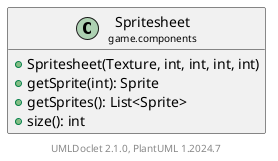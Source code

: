 @startuml
    set namespaceSeparator none
    hide empty fields
    hide empty methods

    class "<size:14>Spritesheet\n<size:10>game.components" as game.components.Spritesheet [[Spritesheet.html]] {
        +Spritesheet(Texture, int, int, int, int)
        +getSprite(int): Sprite
        +getSprites(): List<Sprite>
        +size(): int
    }

    center footer UMLDoclet 2.1.0, PlantUML %version()
@enduml
